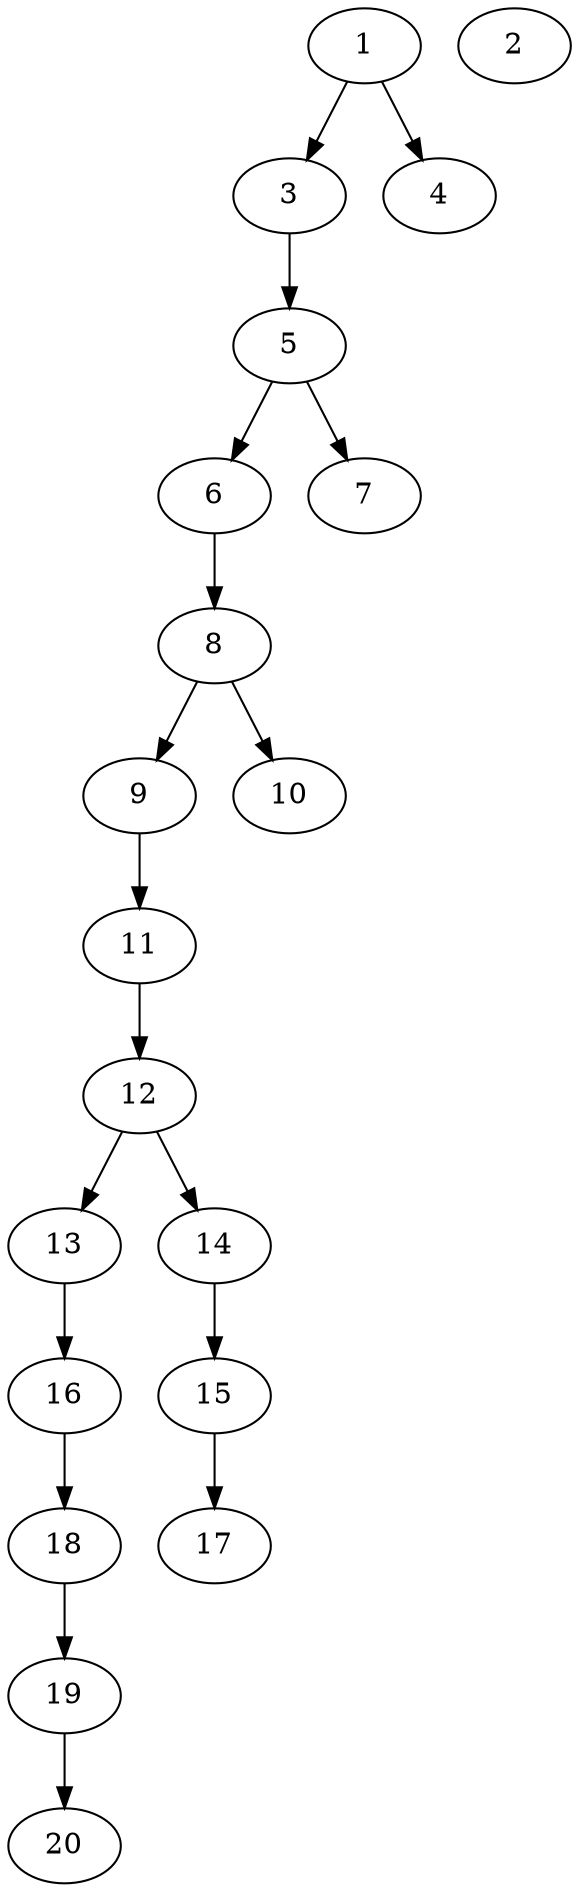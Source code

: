 // DAG (tier=1-easy, mode=compute, n=20, ccr=0.282, fat=0.354, density=0.298, regular=0.662, jump=0.000, mindata=262144, maxdata=2097152)
// DAG automatically generated by daggen at Sun Aug 24 16:33:32 2025
// /home/ermia/Project/Environments/daggen/bin/daggen --dot --ccr 0.282 --fat 0.354 --regular 0.662 --density 0.298 --jump 0.000 --mindata 262144 --maxdata 2097152 -n 20 
digraph G {
  1 [size="2525189705009920", alpha="0.06", expect_size="1262594852504960"]
  1 -> 3 [size ="6018062876672"]
  1 -> 4 [size ="6018062876672"]
  2 [size="9625679761292800", alpha="0.14", expect_size="4812839880646400"]
  3 [size="201973130468703", alpha="0.14", expect_size="100986565234351"]
  3 -> 5 [size ="8676244979712"]
  4 [size="62391131670626360", alpha="0.01", expect_size="31195565835313180"]
  5 [size="340606548843692032", alpha="0.02", expect_size="170303274421846016"]
  5 -> 6 [size ="3901742907392"]
  5 -> 7 [size ="3901742907392"]
  6 [size="18807205231372", alpha="0.17", expect_size="9403602615686"]
  6 -> 8 [size ="554059169792"]
  7 [size="37622710601389624", alpha="0.12", expect_size="18811355300694812"]
  8 [size="22574966583066624", alpha="0.07", expect_size="11287483291533312"]
  8 -> 9 [size ="639010603008"]
  8 -> 10 [size ="639010603008"]
  9 [size="51275465377061080", alpha="0.11", expect_size="25637732688530540"]
  9 -> 11 [size ="34534565347328"]
  10 [size="958960125283888", alpha="0.02", expect_size="479480062641944"]
  11 [size="40540797044946", alpha="0.19", expect_size="20270398522473"]
  11 -> 12 [size ="1493876867072"]
  12 [size="1607391418946866", alpha="0.08", expect_size="803695709473433"]
  12 -> 13 [size ="2419014500352"]
  12 -> 14 [size ="2419014500352"]
  13 [size="5666255886880866304", alpha="0.17", expect_size="2833127943440433152"]
  13 -> 16 [size ="25426550325248"]
  14 [size="6437461348106934", alpha="0.01", expect_size="3218730674053467"]
  14 -> 15 [size ="3050173366272"]
  15 [size="435105956888576000", alpha="0.06", expect_size="217552978444288000"]
  15 -> 17 [size ="4593601740800"]
  16 [size="115074924544000000", alpha="0.02", expect_size="57537462272000000"]
  16 -> 18 [size ="1892679680000"]
  17 [size="5559531295735808000", alpha="0.10", expect_size="2779765647867904000"]
  18 [size="3682737355238471", alpha="0.04", expect_size="1841368677619235"]
  18 -> 19 [size ="1706251255808"]
  19 [size="108660863517884", alpha="0.08", expect_size="54330431758942"]
  19 -> 20 [size ="3598922547200"]
  20 [size="10061375361892074", alpha="0.08", expect_size="5030687680946037"]
}